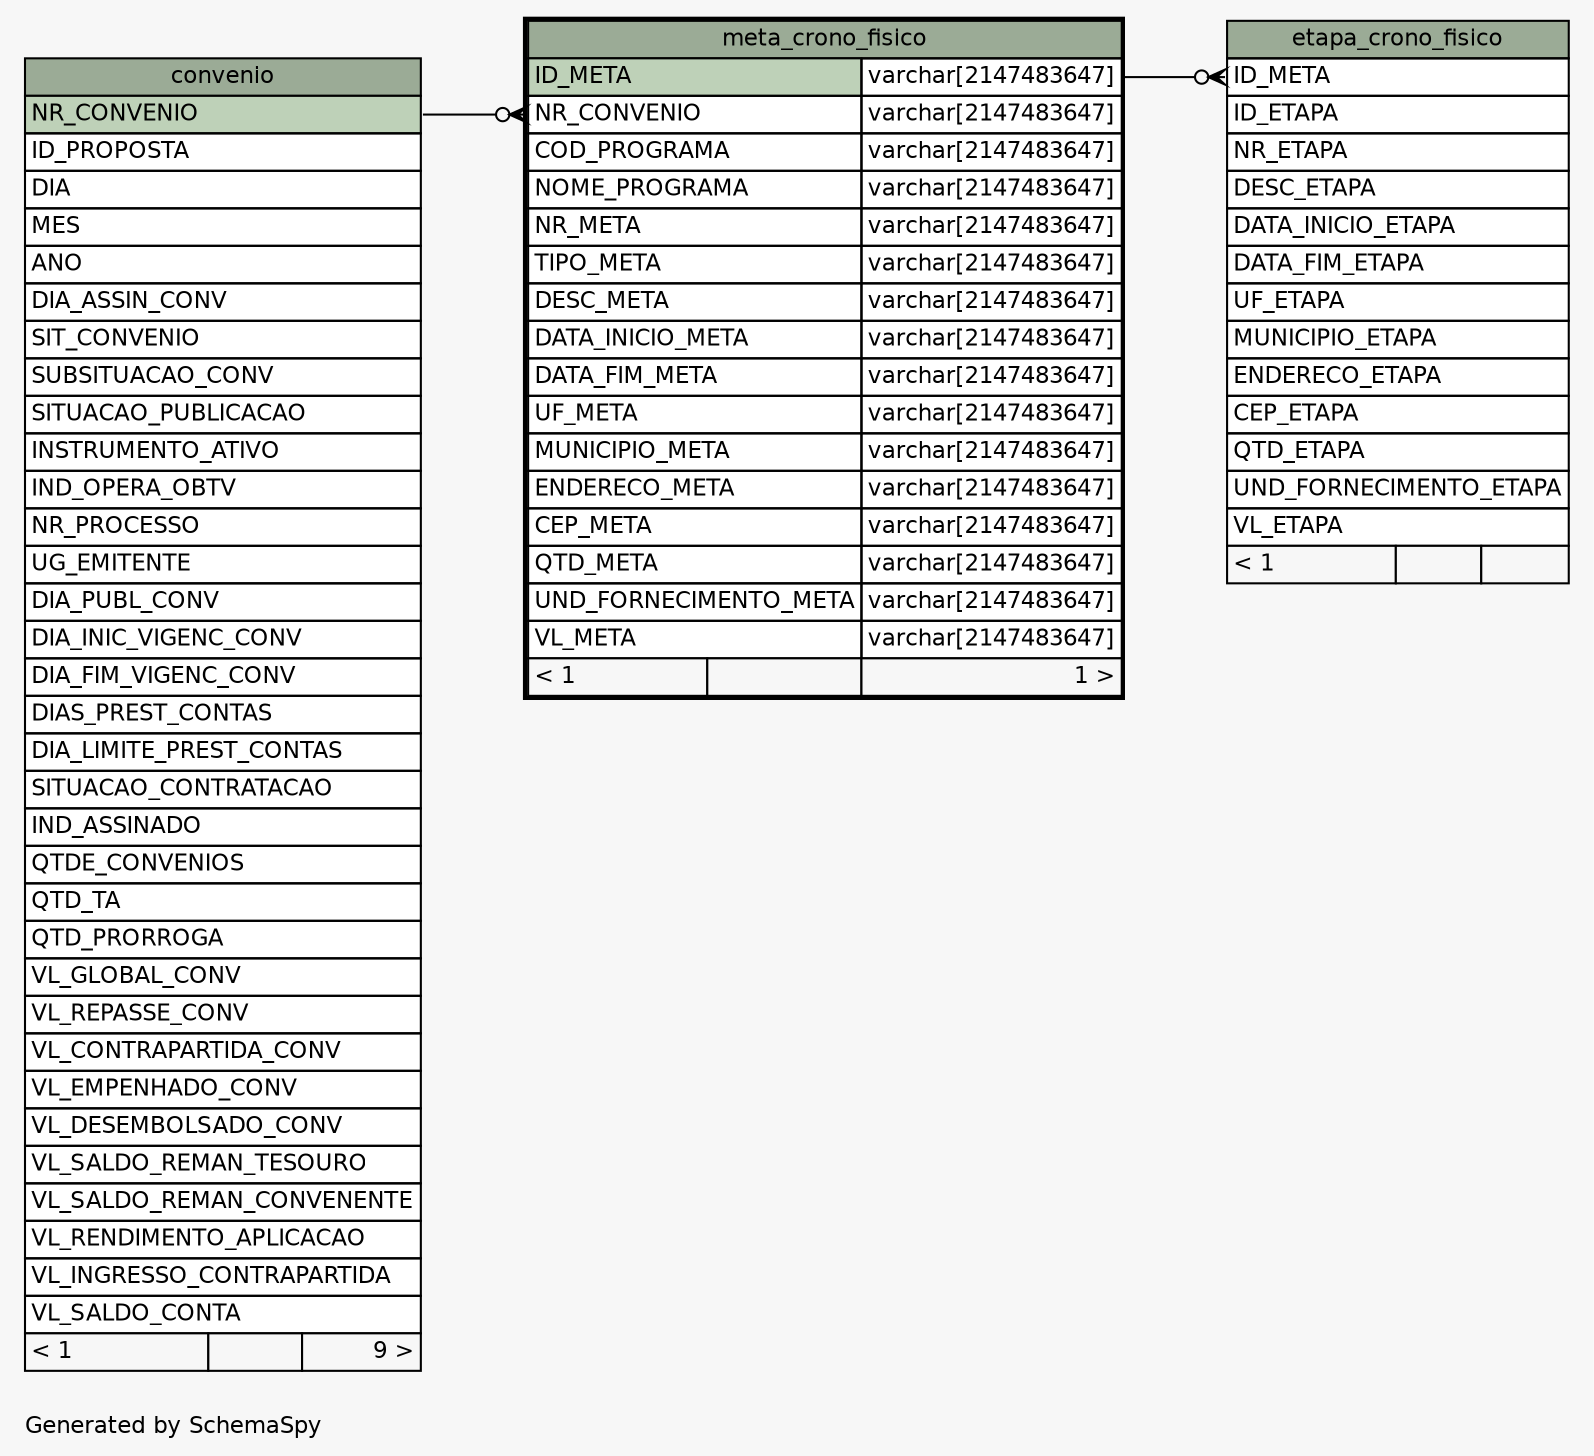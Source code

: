 // dot 2.38.0 on Windows 10 10.0
// SchemaSpy rev 590
digraph "oneDegreeRelationshipsDiagram" {
  graph [
    rankdir="RL"
    bgcolor="#f7f7f7"
    label="\nGenerated by SchemaSpy"
    labeljust="l"
    nodesep="0.18"
    ranksep="0.46"
    fontname="Helvetica"
    fontsize="11"
  ];
  node [
    fontname="Helvetica"
    fontsize="11"
    shape="plaintext"
  ];
  edge [
    arrowsize="0.8"
  ];
  "etapa_crono_fisico":"ID_META":w -> "meta_crono_fisico":"ID_META.type":e [arrowhead=none dir=back arrowtail=crowodot];
  "meta_crono_fisico":"NR_CONVENIO":w -> "convenio":"NR_CONVENIO":e [arrowhead=none dir=back arrowtail=crowodot];
  "convenio" [
    label=<
    <TABLE BORDER="0" CELLBORDER="1" CELLSPACING="0" BGCOLOR="#ffffff">
      <TR><TD COLSPAN="3" BGCOLOR="#9bab96" ALIGN="CENTER">convenio</TD></TR>
      <TR><TD PORT="NR_CONVENIO" COLSPAN="3" BGCOLOR="#bed1b8" ALIGN="LEFT">NR_CONVENIO</TD></TR>
      <TR><TD PORT="ID_PROPOSTA" COLSPAN="3" ALIGN="LEFT">ID_PROPOSTA</TD></TR>
      <TR><TD PORT="DIA" COLSPAN="3" ALIGN="LEFT">DIA</TD></TR>
      <TR><TD PORT="MES" COLSPAN="3" ALIGN="LEFT">MES</TD></TR>
      <TR><TD PORT="ANO" COLSPAN="3" ALIGN="LEFT">ANO</TD></TR>
      <TR><TD PORT="DIA_ASSIN_CONV" COLSPAN="3" ALIGN="LEFT">DIA_ASSIN_CONV</TD></TR>
      <TR><TD PORT="SIT_CONVENIO" COLSPAN="3" ALIGN="LEFT">SIT_CONVENIO</TD></TR>
      <TR><TD PORT="SUBSITUACAO_CONV" COLSPAN="3" ALIGN="LEFT">SUBSITUACAO_CONV</TD></TR>
      <TR><TD PORT="SITUACAO_PUBLICACAO" COLSPAN="3" ALIGN="LEFT">SITUACAO_PUBLICACAO</TD></TR>
      <TR><TD PORT="INSTRUMENTO_ATIVO" COLSPAN="3" ALIGN="LEFT">INSTRUMENTO_ATIVO</TD></TR>
      <TR><TD PORT="IND_OPERA_OBTV" COLSPAN="3" ALIGN="LEFT">IND_OPERA_OBTV</TD></TR>
      <TR><TD PORT="NR_PROCESSO" COLSPAN="3" ALIGN="LEFT">NR_PROCESSO</TD></TR>
      <TR><TD PORT="UG_EMITENTE" COLSPAN="3" ALIGN="LEFT">UG_EMITENTE</TD></TR>
      <TR><TD PORT="DIA_PUBL_CONV" COLSPAN="3" ALIGN="LEFT">DIA_PUBL_CONV</TD></TR>
      <TR><TD PORT="DIA_INIC_VIGENC_CONV" COLSPAN="3" ALIGN="LEFT">DIA_INIC_VIGENC_CONV</TD></TR>
      <TR><TD PORT="DIA_FIM_VIGENC_CONV" COLSPAN="3" ALIGN="LEFT">DIA_FIM_VIGENC_CONV</TD></TR>
      <TR><TD PORT="DIAS_PREST_CONTAS" COLSPAN="3" ALIGN="LEFT">DIAS_PREST_CONTAS</TD></TR>
      <TR><TD PORT="DIA_LIMITE_PREST_CONTAS" COLSPAN="3" ALIGN="LEFT">DIA_LIMITE_PREST_CONTAS</TD></TR>
      <TR><TD PORT="SITUACAO_CONTRATACAO" COLSPAN="3" ALIGN="LEFT">SITUACAO_CONTRATACAO</TD></TR>
      <TR><TD PORT="IND_ASSINADO" COLSPAN="3" ALIGN="LEFT">IND_ASSINADO</TD></TR>
      <TR><TD PORT="QTDE_CONVENIOS" COLSPAN="3" ALIGN="LEFT">QTDE_CONVENIOS</TD></TR>
      <TR><TD PORT="QTD_TA" COLSPAN="3" ALIGN="LEFT">QTD_TA</TD></TR>
      <TR><TD PORT="QTD_PRORROGA" COLSPAN="3" ALIGN="LEFT">QTD_PRORROGA</TD></TR>
      <TR><TD PORT="VL_GLOBAL_CONV" COLSPAN="3" ALIGN="LEFT">VL_GLOBAL_CONV</TD></TR>
      <TR><TD PORT="VL_REPASSE_CONV" COLSPAN="3" ALIGN="LEFT">VL_REPASSE_CONV</TD></TR>
      <TR><TD PORT="VL_CONTRAPARTIDA_CONV" COLSPAN="3" ALIGN="LEFT">VL_CONTRAPARTIDA_CONV</TD></TR>
      <TR><TD PORT="VL_EMPENHADO_CONV" COLSPAN="3" ALIGN="LEFT">VL_EMPENHADO_CONV</TD></TR>
      <TR><TD PORT="VL_DESEMBOLSADO_CONV" COLSPAN="3" ALIGN="LEFT">VL_DESEMBOLSADO_CONV</TD></TR>
      <TR><TD PORT="VL_SALDO_REMAN_TESOURO" COLSPAN="3" ALIGN="LEFT">VL_SALDO_REMAN_TESOURO</TD></TR>
      <TR><TD PORT="VL_SALDO_REMAN_CONVENENTE" COLSPAN="3" ALIGN="LEFT">VL_SALDO_REMAN_CONVENENTE</TD></TR>
      <TR><TD PORT="VL_RENDIMENTO_APLICACAO" COLSPAN="3" ALIGN="LEFT">VL_RENDIMENTO_APLICACAO</TD></TR>
      <TR><TD PORT="VL_INGRESSO_CONTRAPARTIDA" COLSPAN="3" ALIGN="LEFT">VL_INGRESSO_CONTRAPARTIDA</TD></TR>
      <TR><TD PORT="VL_SALDO_CONTA" COLSPAN="3" ALIGN="LEFT">VL_SALDO_CONTA</TD></TR>
      <TR><TD ALIGN="LEFT" BGCOLOR="#f7f7f7">&lt; 1</TD><TD ALIGN="RIGHT" BGCOLOR="#f7f7f7">  </TD><TD ALIGN="RIGHT" BGCOLOR="#f7f7f7">9 &gt;</TD></TR>
    </TABLE>>
    URL="convenio.html"
    tooltip="convenio"
  ];
  "etapa_crono_fisico" [
    label=<
    <TABLE BORDER="0" CELLBORDER="1" CELLSPACING="0" BGCOLOR="#ffffff">
      <TR><TD COLSPAN="3" BGCOLOR="#9bab96" ALIGN="CENTER">etapa_crono_fisico</TD></TR>
      <TR><TD PORT="ID_META" COLSPAN="3" ALIGN="LEFT">ID_META</TD></TR>
      <TR><TD PORT="ID_ETAPA" COLSPAN="3" ALIGN="LEFT">ID_ETAPA</TD></TR>
      <TR><TD PORT="NR_ETAPA" COLSPAN="3" ALIGN="LEFT">NR_ETAPA</TD></TR>
      <TR><TD PORT="DESC_ETAPA" COLSPAN="3" ALIGN="LEFT">DESC_ETAPA</TD></TR>
      <TR><TD PORT="DATA_INICIO_ETAPA" COLSPAN="3" ALIGN="LEFT">DATA_INICIO_ETAPA</TD></TR>
      <TR><TD PORT="DATA_FIM_ETAPA" COLSPAN="3" ALIGN="LEFT">DATA_FIM_ETAPA</TD></TR>
      <TR><TD PORT="UF_ETAPA" COLSPAN="3" ALIGN="LEFT">UF_ETAPA</TD></TR>
      <TR><TD PORT="MUNICIPIO_ETAPA" COLSPAN="3" ALIGN="LEFT">MUNICIPIO_ETAPA</TD></TR>
      <TR><TD PORT="ENDERECO_ETAPA" COLSPAN="3" ALIGN="LEFT">ENDERECO_ETAPA</TD></TR>
      <TR><TD PORT="CEP_ETAPA" COLSPAN="3" ALIGN="LEFT">CEP_ETAPA</TD></TR>
      <TR><TD PORT="QTD_ETAPA" COLSPAN="3" ALIGN="LEFT">QTD_ETAPA</TD></TR>
      <TR><TD PORT="UND_FORNECIMENTO_ETAPA" COLSPAN="3" ALIGN="LEFT">UND_FORNECIMENTO_ETAPA</TD></TR>
      <TR><TD PORT="VL_ETAPA" COLSPAN="3" ALIGN="LEFT">VL_ETAPA</TD></TR>
      <TR><TD ALIGN="LEFT" BGCOLOR="#f7f7f7">&lt; 1</TD><TD ALIGN="RIGHT" BGCOLOR="#f7f7f7">  </TD><TD ALIGN="RIGHT" BGCOLOR="#f7f7f7">  </TD></TR>
    </TABLE>>
    URL="etapa_crono_fisico.html"
    tooltip="etapa_crono_fisico"
  ];
  "meta_crono_fisico" [
    label=<
    <TABLE BORDER="2" CELLBORDER="1" CELLSPACING="0" BGCOLOR="#ffffff">
      <TR><TD COLSPAN="3" BGCOLOR="#9bab96" ALIGN="CENTER">meta_crono_fisico</TD></TR>
      <TR><TD PORT="ID_META" COLSPAN="2" BGCOLOR="#bed1b8" ALIGN="LEFT">ID_META</TD><TD PORT="ID_META.type" ALIGN="LEFT">varchar[2147483647]</TD></TR>
      <TR><TD PORT="NR_CONVENIO" COLSPAN="2" ALIGN="LEFT">NR_CONVENIO</TD><TD PORT="NR_CONVENIO.type" ALIGN="LEFT">varchar[2147483647]</TD></TR>
      <TR><TD PORT="COD_PROGRAMA" COLSPAN="2" ALIGN="LEFT">COD_PROGRAMA</TD><TD PORT="COD_PROGRAMA.type" ALIGN="LEFT">varchar[2147483647]</TD></TR>
      <TR><TD PORT="NOME_PROGRAMA" COLSPAN="2" ALIGN="LEFT">NOME_PROGRAMA</TD><TD PORT="NOME_PROGRAMA.type" ALIGN="LEFT">varchar[2147483647]</TD></TR>
      <TR><TD PORT="NR_META" COLSPAN="2" ALIGN="LEFT">NR_META</TD><TD PORT="NR_META.type" ALIGN="LEFT">varchar[2147483647]</TD></TR>
      <TR><TD PORT="TIPO_META" COLSPAN="2" ALIGN="LEFT">TIPO_META</TD><TD PORT="TIPO_META.type" ALIGN="LEFT">varchar[2147483647]</TD></TR>
      <TR><TD PORT="DESC_META" COLSPAN="2" ALIGN="LEFT">DESC_META</TD><TD PORT="DESC_META.type" ALIGN="LEFT">varchar[2147483647]</TD></TR>
      <TR><TD PORT="DATA_INICIO_META" COLSPAN="2" ALIGN="LEFT">DATA_INICIO_META</TD><TD PORT="DATA_INICIO_META.type" ALIGN="LEFT">varchar[2147483647]</TD></TR>
      <TR><TD PORT="DATA_FIM_META" COLSPAN="2" ALIGN="LEFT">DATA_FIM_META</TD><TD PORT="DATA_FIM_META.type" ALIGN="LEFT">varchar[2147483647]</TD></TR>
      <TR><TD PORT="UF_META" COLSPAN="2" ALIGN="LEFT">UF_META</TD><TD PORT="UF_META.type" ALIGN="LEFT">varchar[2147483647]</TD></TR>
      <TR><TD PORT="MUNICIPIO_META" COLSPAN="2" ALIGN="LEFT">MUNICIPIO_META</TD><TD PORT="MUNICIPIO_META.type" ALIGN="LEFT">varchar[2147483647]</TD></TR>
      <TR><TD PORT="ENDERECO_META" COLSPAN="2" ALIGN="LEFT">ENDERECO_META</TD><TD PORT="ENDERECO_META.type" ALIGN="LEFT">varchar[2147483647]</TD></TR>
      <TR><TD PORT="CEP_META" COLSPAN="2" ALIGN="LEFT">CEP_META</TD><TD PORT="CEP_META.type" ALIGN="LEFT">varchar[2147483647]</TD></TR>
      <TR><TD PORT="QTD_META" COLSPAN="2" ALIGN="LEFT">QTD_META</TD><TD PORT="QTD_META.type" ALIGN="LEFT">varchar[2147483647]</TD></TR>
      <TR><TD PORT="UND_FORNECIMENTO_META" COLSPAN="2" ALIGN="LEFT">UND_FORNECIMENTO_META</TD><TD PORT="UND_FORNECIMENTO_META.type" ALIGN="LEFT">varchar[2147483647]</TD></TR>
      <TR><TD PORT="VL_META" COLSPAN="2" ALIGN="LEFT">VL_META</TD><TD PORT="VL_META.type" ALIGN="LEFT">varchar[2147483647]</TD></TR>
      <TR><TD ALIGN="LEFT" BGCOLOR="#f7f7f7">&lt; 1</TD><TD ALIGN="RIGHT" BGCOLOR="#f7f7f7">  </TD><TD ALIGN="RIGHT" BGCOLOR="#f7f7f7">1 &gt;</TD></TR>
    </TABLE>>
    URL="meta_crono_fisico.html"
    tooltip="meta_crono_fisico"
  ];
}
